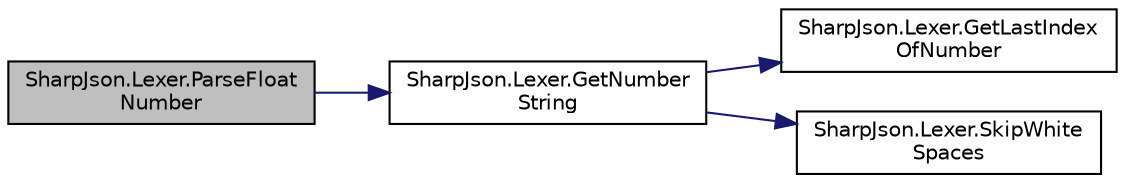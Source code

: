 digraph "SharpJson.Lexer.ParseFloatNumber"
{
 // LATEX_PDF_SIZE
  edge [fontname="Helvetica",fontsize="10",labelfontname="Helvetica",labelfontsize="10"];
  node [fontname="Helvetica",fontsize="10",shape=record];
  rankdir="LR";
  Node1 [label="SharpJson.Lexer.ParseFloat\lNumber",height=0.2,width=0.4,color="black", fillcolor="grey75", style="filled", fontcolor="black",tooltip=" "];
  Node1 -> Node2 [color="midnightblue",fontsize="10",style="solid"];
  Node2 [label="SharpJson.Lexer.GetNumber\lString",height=0.2,width=0.4,color="black", fillcolor="white", style="filled",URL="$class_sharp_json_1_1_lexer.html#a23df576a4afdb21efd22e38fb9e780e2",tooltip=" "];
  Node2 -> Node3 [color="midnightblue",fontsize="10",style="solid"];
  Node3 [label="SharpJson.Lexer.GetLastIndex\lOfNumber",height=0.2,width=0.4,color="black", fillcolor="white", style="filled",URL="$class_sharp_json_1_1_lexer.html#ae99bc73124af03e765941f3510ce7c9f",tooltip=" "];
  Node2 -> Node4 [color="midnightblue",fontsize="10",style="solid"];
  Node4 [label="SharpJson.Lexer.SkipWhite\lSpaces",height=0.2,width=0.4,color="black", fillcolor="white", style="filled",URL="$class_sharp_json_1_1_lexer.html#ac463df29435bb1cd854bebeaae1fd905",tooltip=" "];
}
